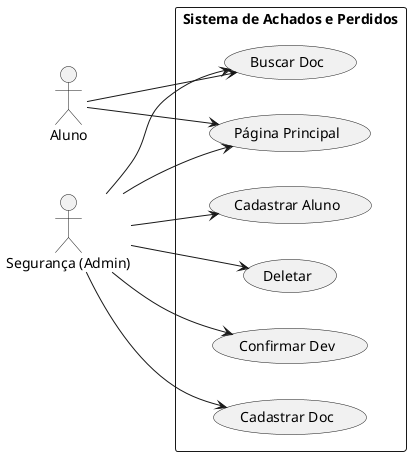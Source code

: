 @startuml
left to right direction
skinparam packageStyle rectangle

actor Aluno
actor "Segurança (Admin)" as Admin

rectangle "Sistema de Achados e Perdidos" {
    Aluno --> (Buscar Doc)
    Aluno --> (Página Principal)

    Admin --> (Cadastrar Aluno)
    Admin --> (Deletar)
    Admin --> (Confirmar Dev)
    Admin --> (Cadastrar Doc)
    Admin --> (Página Principal)
    Admin --> (Buscar Doc)

}

@enduml